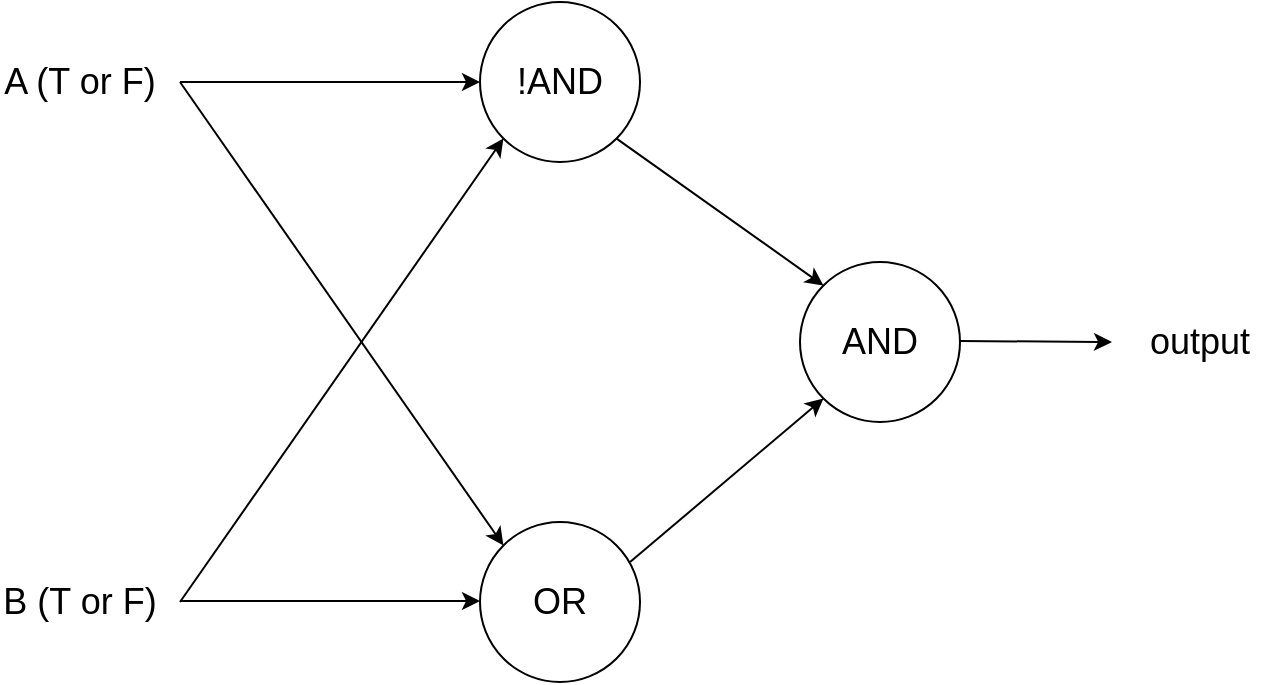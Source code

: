 <mxfile version="20.5.1" type="github">
  <diagram id="OLpPf9kgjylI3nT39nVS" name="Seite-1">
    <mxGraphModel dx="1896" dy="568" grid="1" gridSize="10" guides="1" tooltips="1" connect="1" arrows="1" fold="1" page="1" pageScale="1" pageWidth="827" pageHeight="1169" math="0" shadow="0">
      <root>
        <mxCell id="0" />
        <mxCell id="1" parent="0" />
        <mxCell id="x6j9fs0ybIFFoZgIIaTc-1" value="" style="ellipse;whiteSpace=wrap;html=1;aspect=fixed;" vertex="1" parent="1">
          <mxGeometry x="220" y="170" width="80" height="80" as="geometry" />
        </mxCell>
        <mxCell id="x6j9fs0ybIFFoZgIIaTc-2" value="" style="ellipse;whiteSpace=wrap;html=1;aspect=fixed;" vertex="1" parent="1">
          <mxGeometry x="220" y="430" width="80" height="80" as="geometry" />
        </mxCell>
        <mxCell id="x6j9fs0ybIFFoZgIIaTc-3" value="" style="ellipse;whiteSpace=wrap;html=1;aspect=fixed;" vertex="1" parent="1">
          <mxGeometry x="380" y="300" width="80" height="80" as="geometry" />
        </mxCell>
        <mxCell id="x6j9fs0ybIFFoZgIIaTc-4" value="" style="endArrow=classic;html=1;rounded=0;" edge="1" parent="1">
          <mxGeometry width="50" height="50" relative="1" as="geometry">
            <mxPoint x="70" y="210" as="sourcePoint" />
            <mxPoint x="220" y="210" as="targetPoint" />
          </mxGeometry>
        </mxCell>
        <mxCell id="x6j9fs0ybIFFoZgIIaTc-5" value="" style="endArrow=classic;html=1;rounded=0;" edge="1" parent="1">
          <mxGeometry width="50" height="50" relative="1" as="geometry">
            <mxPoint x="70" y="469.5" as="sourcePoint" />
            <mxPoint x="220" y="469.5" as="targetPoint" />
            <Array as="points">
              <mxPoint x="140" y="469.5" />
            </Array>
          </mxGeometry>
        </mxCell>
        <mxCell id="x6j9fs0ybIFFoZgIIaTc-6" value="" style="endArrow=classic;html=1;rounded=0;entryX=0;entryY=0;entryDx=0;entryDy=0;" edge="1" parent="1" target="x6j9fs0ybIFFoZgIIaTc-2">
          <mxGeometry width="50" height="50" relative="1" as="geometry">
            <mxPoint x="70" y="210" as="sourcePoint" />
            <mxPoint x="220" y="260" as="targetPoint" />
          </mxGeometry>
        </mxCell>
        <mxCell id="x6j9fs0ybIFFoZgIIaTc-8" value="" style="endArrow=classic;html=1;rounded=0;entryX=0;entryY=1;entryDx=0;entryDy=0;" edge="1" parent="1" target="x6j9fs0ybIFFoZgIIaTc-1">
          <mxGeometry width="50" height="50" relative="1" as="geometry">
            <mxPoint x="70" y="470" as="sourcePoint" />
            <mxPoint x="220" y="440" as="targetPoint" />
          </mxGeometry>
        </mxCell>
        <mxCell id="x6j9fs0ybIFFoZgIIaTc-9" value="" style="endArrow=classic;html=1;rounded=0;exitX=1;exitY=1;exitDx=0;exitDy=0;entryX=0;entryY=0;entryDx=0;entryDy=0;" edge="1" parent="1" source="x6j9fs0ybIFFoZgIIaTc-1" target="x6j9fs0ybIFFoZgIIaTc-3">
          <mxGeometry width="50" height="50" relative="1" as="geometry">
            <mxPoint x="310" y="240" as="sourcePoint" />
            <mxPoint x="460" y="240" as="targetPoint" />
          </mxGeometry>
        </mxCell>
        <mxCell id="x6j9fs0ybIFFoZgIIaTc-10" value="" style="endArrow=classic;html=1;rounded=0;exitX=0.938;exitY=0.25;exitDx=0;exitDy=0;exitPerimeter=0;entryX=0;entryY=1;entryDx=0;entryDy=0;" edge="1" parent="1" source="x6j9fs0ybIFFoZgIIaTc-2" target="x6j9fs0ybIFFoZgIIaTc-3">
          <mxGeometry width="50" height="50" relative="1" as="geometry">
            <mxPoint x="320" y="450" as="sourcePoint" />
            <mxPoint x="470" y="450" as="targetPoint" />
          </mxGeometry>
        </mxCell>
        <mxCell id="x6j9fs0ybIFFoZgIIaTc-11" value="" style="endArrow=classic;html=1;rounded=0;" edge="1" parent="1">
          <mxGeometry width="50" height="50" relative="1" as="geometry">
            <mxPoint x="460" y="339.5" as="sourcePoint" />
            <mxPoint x="536" y="340" as="targetPoint" />
          </mxGeometry>
        </mxCell>
        <mxCell id="x6j9fs0ybIFFoZgIIaTc-12" value="&lt;font style=&quot;font-size: 18px;&quot;&gt;!AND&lt;/font&gt;" style="text;html=1;strokeColor=none;fillColor=none;align=center;verticalAlign=middle;whiteSpace=wrap;rounded=0;" vertex="1" parent="1">
          <mxGeometry x="230" y="195" width="60" height="30" as="geometry" />
        </mxCell>
        <mxCell id="x6j9fs0ybIFFoZgIIaTc-13" value="&lt;font style=&quot;font-size: 18px;&quot;&gt;OR&lt;/font&gt;" style="text;html=1;strokeColor=none;fillColor=none;align=center;verticalAlign=middle;whiteSpace=wrap;rounded=0;" vertex="1" parent="1">
          <mxGeometry x="230" y="455" width="60" height="30" as="geometry" />
        </mxCell>
        <mxCell id="x6j9fs0ybIFFoZgIIaTc-14" value="&lt;font style=&quot;font-size: 18px;&quot;&gt;AND&lt;/font&gt;" style="text;html=1;strokeColor=none;fillColor=none;align=center;verticalAlign=middle;whiteSpace=wrap;rounded=0;" vertex="1" parent="1">
          <mxGeometry x="390" y="325" width="60" height="30" as="geometry" />
        </mxCell>
        <mxCell id="x6j9fs0ybIFFoZgIIaTc-15" value="output" style="text;html=1;strokeColor=none;fillColor=none;align=center;verticalAlign=middle;whiteSpace=wrap;rounded=0;fontSize=18;" vertex="1" parent="1">
          <mxGeometry x="550" y="325" width="60" height="30" as="geometry" />
        </mxCell>
        <mxCell id="x6j9fs0ybIFFoZgIIaTc-16" value="A (T or F)" style="text;html=1;strokeColor=none;fillColor=none;align=center;verticalAlign=middle;whiteSpace=wrap;rounded=0;fontSize=18;" vertex="1" parent="1">
          <mxGeometry x="-20" y="195" width="80" height="30" as="geometry" />
        </mxCell>
        <mxCell id="x6j9fs0ybIFFoZgIIaTc-17" value="B (T or F)" style="text;html=1;strokeColor=none;fillColor=none;align=center;verticalAlign=middle;whiteSpace=wrap;rounded=0;fontSize=18;" vertex="1" parent="1">
          <mxGeometry x="-20" y="455" width="80" height="30" as="geometry" />
        </mxCell>
      </root>
    </mxGraphModel>
  </diagram>
</mxfile>
